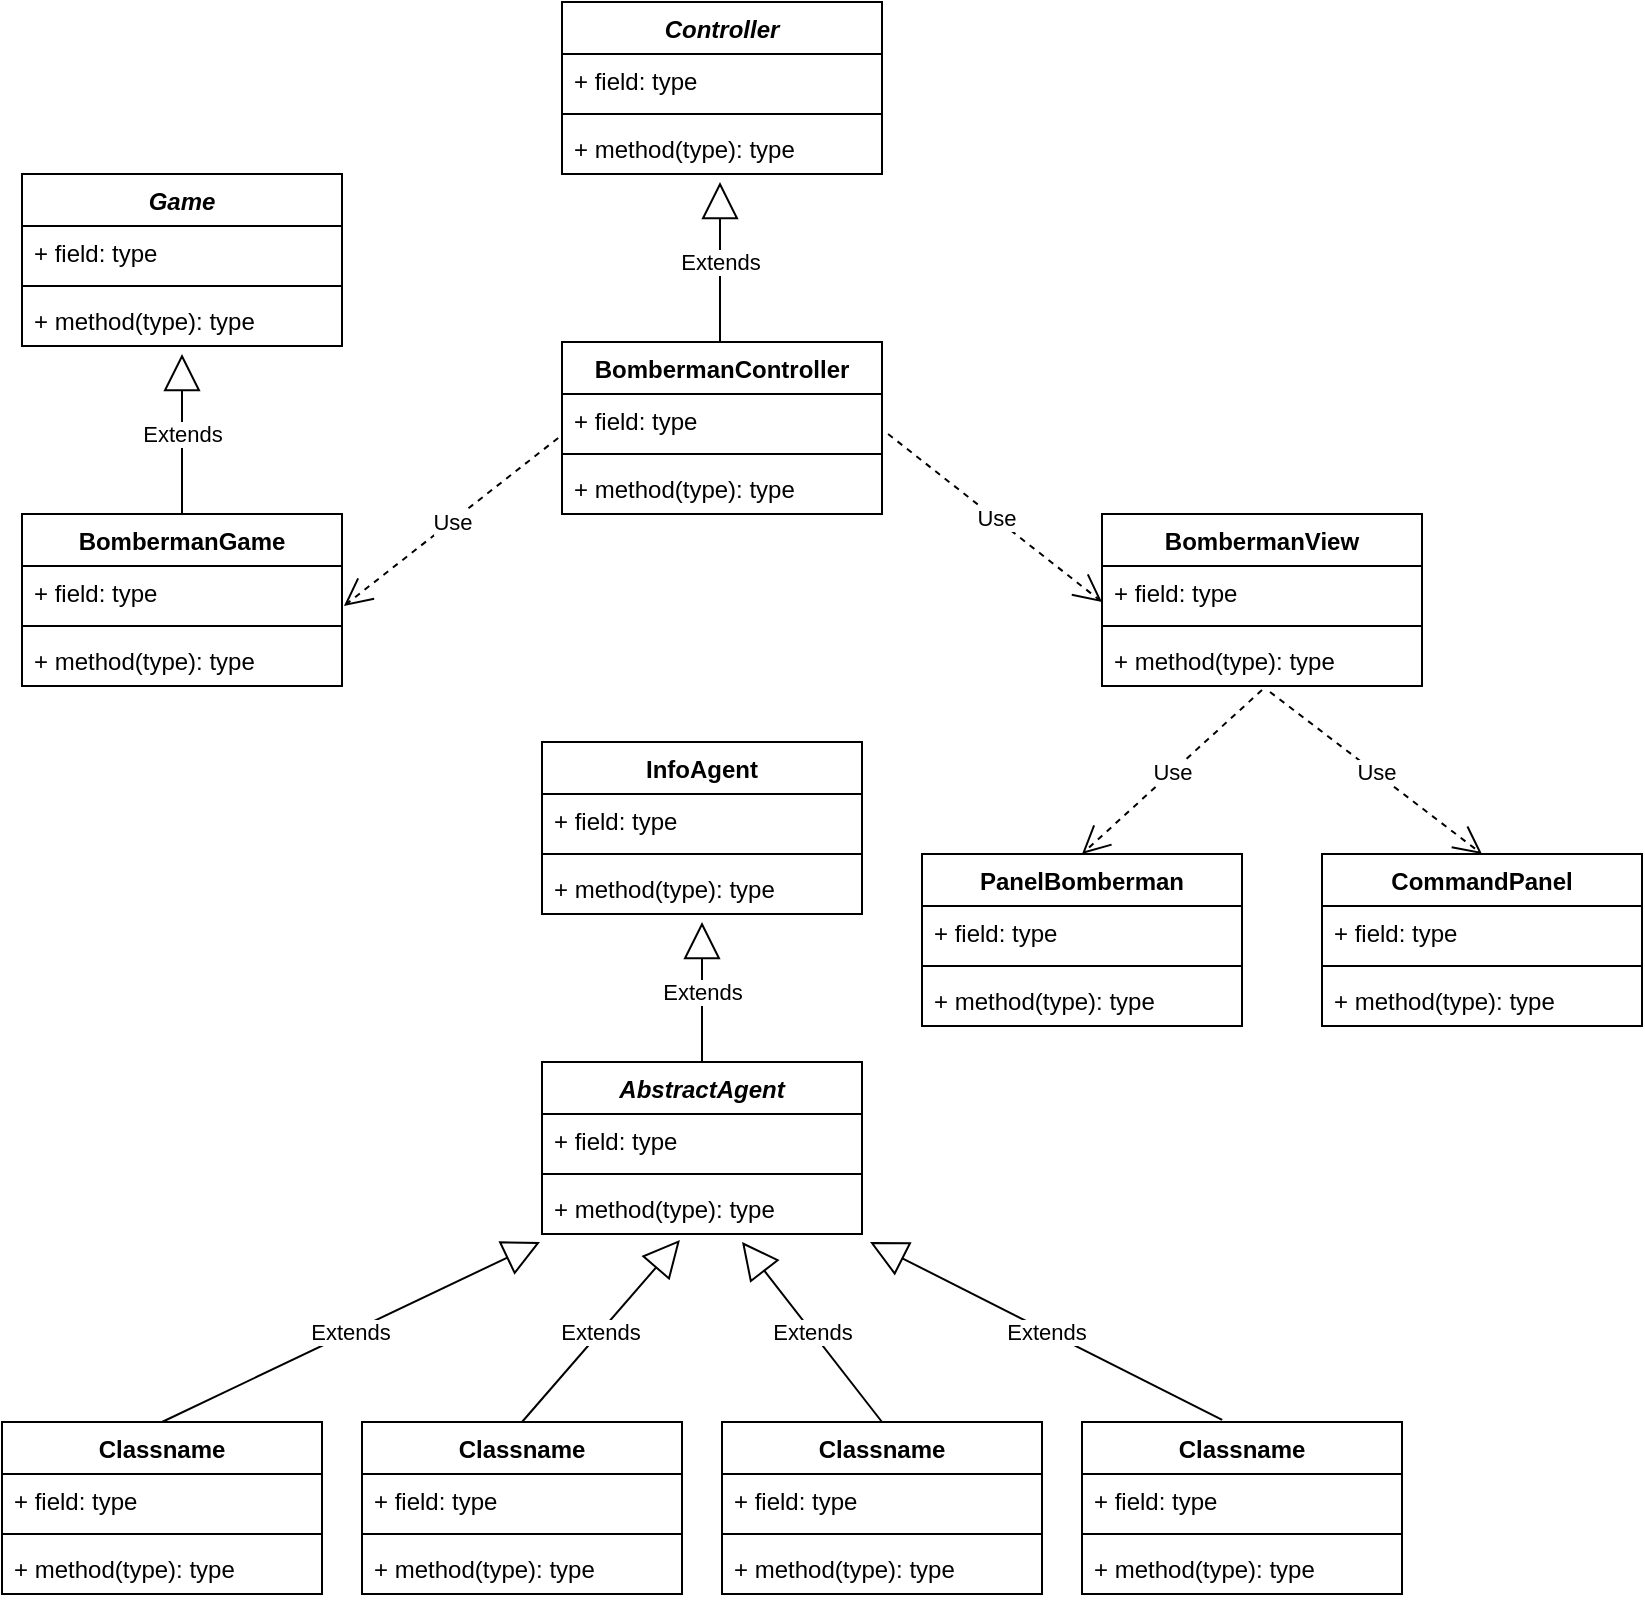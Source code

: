 <mxfile version="12.3.3" type="github" pages="1"><diagram name="Page-1" id="c4acf3e9-155e-7222-9cf6-157b1a14988f"><mxGraphModel dx="1568" dy="917" grid="1" gridSize="10" guides="1" tooltips="1" connect="1" arrows="1" fold="1" page="1" pageScale="1" pageWidth="850" pageHeight="1100" background="#ffffff" math="0" shadow="0"><root><mxCell id="0"/><mxCell id="1" parent="0"/><mxCell id="olElqUPnL_aV7rSpQFlY-1" value="Game" style="swimlane;fontStyle=3;align=center;verticalAlign=top;childLayout=stackLayout;horizontal=1;startSize=26;horizontalStack=0;resizeParent=1;resizeParentMax=0;resizeLast=0;collapsible=1;marginBottom=0;" vertex="1" parent="1"><mxGeometry x="20" y="106" width="160" height="86" as="geometry"/></mxCell><mxCell id="olElqUPnL_aV7rSpQFlY-2" value="+ field: type" style="text;strokeColor=none;fillColor=none;align=left;verticalAlign=top;spacingLeft=4;spacingRight=4;overflow=hidden;rotatable=0;points=[[0,0.5],[1,0.5]];portConstraint=eastwest;" vertex="1" parent="olElqUPnL_aV7rSpQFlY-1"><mxGeometry y="26" width="160" height="26" as="geometry"/></mxCell><mxCell id="olElqUPnL_aV7rSpQFlY-3" value="" style="line;strokeWidth=1;fillColor=none;align=left;verticalAlign=middle;spacingTop=-1;spacingLeft=3;spacingRight=3;rotatable=0;labelPosition=right;points=[];portConstraint=eastwest;" vertex="1" parent="olElqUPnL_aV7rSpQFlY-1"><mxGeometry y="52" width="160" height="8" as="geometry"/></mxCell><mxCell id="olElqUPnL_aV7rSpQFlY-4" value="+ method(type): type" style="text;strokeColor=none;fillColor=none;align=left;verticalAlign=top;spacingLeft=4;spacingRight=4;overflow=hidden;rotatable=0;points=[[0,0.5],[1,0.5]];portConstraint=eastwest;" vertex="1" parent="olElqUPnL_aV7rSpQFlY-1"><mxGeometry y="60" width="160" height="26" as="geometry"/></mxCell><mxCell id="olElqUPnL_aV7rSpQFlY-5" value="Controller" style="swimlane;fontStyle=3;align=center;verticalAlign=top;childLayout=stackLayout;horizontal=1;startSize=26;horizontalStack=0;resizeParent=1;resizeParentMax=0;resizeLast=0;collapsible=1;marginBottom=0;" vertex="1" parent="1"><mxGeometry x="290" y="20" width="160" height="86" as="geometry"/></mxCell><mxCell id="olElqUPnL_aV7rSpQFlY-6" value="+ field: type" style="text;strokeColor=none;fillColor=none;align=left;verticalAlign=top;spacingLeft=4;spacingRight=4;overflow=hidden;rotatable=0;points=[[0,0.5],[1,0.5]];portConstraint=eastwest;" vertex="1" parent="olElqUPnL_aV7rSpQFlY-5"><mxGeometry y="26" width="160" height="26" as="geometry"/></mxCell><mxCell id="olElqUPnL_aV7rSpQFlY-7" value="" style="line;strokeWidth=1;fillColor=none;align=left;verticalAlign=middle;spacingTop=-1;spacingLeft=3;spacingRight=3;rotatable=0;labelPosition=right;points=[];portConstraint=eastwest;" vertex="1" parent="olElqUPnL_aV7rSpQFlY-5"><mxGeometry y="52" width="160" height="8" as="geometry"/></mxCell><mxCell id="olElqUPnL_aV7rSpQFlY-8" value="+ method(type): type" style="text;strokeColor=none;fillColor=none;align=left;verticalAlign=top;spacingLeft=4;spacingRight=4;overflow=hidden;rotatable=0;points=[[0,0.5],[1,0.5]];portConstraint=eastwest;" vertex="1" parent="olElqUPnL_aV7rSpQFlY-5"><mxGeometry y="60" width="160" height="26" as="geometry"/></mxCell><mxCell id="olElqUPnL_aV7rSpQFlY-9" value="BombermanGame" style="swimlane;fontStyle=1;align=center;verticalAlign=top;childLayout=stackLayout;horizontal=1;startSize=26;horizontalStack=0;resizeParent=1;resizeParentMax=0;resizeLast=0;collapsible=1;marginBottom=0;" vertex="1" parent="1"><mxGeometry x="20" y="276" width="160" height="86" as="geometry"/></mxCell><mxCell id="olElqUPnL_aV7rSpQFlY-10" value="+ field: type" style="text;strokeColor=none;fillColor=none;align=left;verticalAlign=top;spacingLeft=4;spacingRight=4;overflow=hidden;rotatable=0;points=[[0,0.5],[1,0.5]];portConstraint=eastwest;" vertex="1" parent="olElqUPnL_aV7rSpQFlY-9"><mxGeometry y="26" width="160" height="26" as="geometry"/></mxCell><mxCell id="olElqUPnL_aV7rSpQFlY-11" value="" style="line;strokeWidth=1;fillColor=none;align=left;verticalAlign=middle;spacingTop=-1;spacingLeft=3;spacingRight=3;rotatable=0;labelPosition=right;points=[];portConstraint=eastwest;" vertex="1" parent="olElqUPnL_aV7rSpQFlY-9"><mxGeometry y="52" width="160" height="8" as="geometry"/></mxCell><mxCell id="olElqUPnL_aV7rSpQFlY-12" value="+ method(type): type" style="text;strokeColor=none;fillColor=none;align=left;verticalAlign=top;spacingLeft=4;spacingRight=4;overflow=hidden;rotatable=0;points=[[0,0.5],[1,0.5]];portConstraint=eastwest;" vertex="1" parent="olElqUPnL_aV7rSpQFlY-9"><mxGeometry y="60" width="160" height="26" as="geometry"/></mxCell><mxCell id="olElqUPnL_aV7rSpQFlY-19" value="Extends" style="endArrow=block;endSize=16;endFill=0;html=1;exitX=0.5;exitY=0;exitDx=0;exitDy=0;" edge="1" parent="1" source="olElqUPnL_aV7rSpQFlY-9"><mxGeometry width="160" relative="1" as="geometry"><mxPoint x="20" y="233.5" as="sourcePoint"/><mxPoint x="100" y="196" as="targetPoint"/></mxGeometry></mxCell><mxCell id="olElqUPnL_aV7rSpQFlY-24" value="BombermanController" style="swimlane;fontStyle=1;align=center;verticalAlign=top;childLayout=stackLayout;horizontal=1;startSize=26;horizontalStack=0;resizeParent=1;resizeParentMax=0;resizeLast=0;collapsible=1;marginBottom=0;" vertex="1" parent="1"><mxGeometry x="290" y="190" width="160" height="86" as="geometry"/></mxCell><mxCell id="olElqUPnL_aV7rSpQFlY-25" value="+ field: type" style="text;strokeColor=none;fillColor=none;align=left;verticalAlign=top;spacingLeft=4;spacingRight=4;overflow=hidden;rotatable=0;points=[[0,0.5],[1,0.5]];portConstraint=eastwest;" vertex="1" parent="olElqUPnL_aV7rSpQFlY-24"><mxGeometry y="26" width="160" height="26" as="geometry"/></mxCell><mxCell id="olElqUPnL_aV7rSpQFlY-26" value="" style="line;strokeWidth=1;fillColor=none;align=left;verticalAlign=middle;spacingTop=-1;spacingLeft=3;spacingRight=3;rotatable=0;labelPosition=right;points=[];portConstraint=eastwest;" vertex="1" parent="olElqUPnL_aV7rSpQFlY-24"><mxGeometry y="52" width="160" height="8" as="geometry"/></mxCell><mxCell id="olElqUPnL_aV7rSpQFlY-27" value="+ method(type): type" style="text;strokeColor=none;fillColor=none;align=left;verticalAlign=top;spacingLeft=4;spacingRight=4;overflow=hidden;rotatable=0;points=[[0,0.5],[1,0.5]];portConstraint=eastwest;" vertex="1" parent="olElqUPnL_aV7rSpQFlY-24"><mxGeometry y="60" width="160" height="26" as="geometry"/></mxCell><mxCell id="olElqUPnL_aV7rSpQFlY-28" value="Extends" style="endArrow=block;endSize=16;endFill=0;html=1;exitX=0.5;exitY=0;exitDx=0;exitDy=0;entryX=0.5;entryY=1.154;entryDx=0;entryDy=0;entryPerimeter=0;" edge="1" parent="1"><mxGeometry width="160" relative="1" as="geometry"><mxPoint x="369" y="190" as="sourcePoint"/><mxPoint x="369" y="110.004" as="targetPoint"/></mxGeometry></mxCell><mxCell id="olElqUPnL_aV7rSpQFlY-34" value="AbstractAgent" style="swimlane;fontStyle=3;align=center;verticalAlign=top;childLayout=stackLayout;horizontal=1;startSize=26;horizontalStack=0;resizeParent=1;resizeParentMax=0;resizeLast=0;collapsible=1;marginBottom=0;" vertex="1" parent="1"><mxGeometry x="280" y="550" width="160" height="86" as="geometry"/></mxCell><mxCell id="olElqUPnL_aV7rSpQFlY-35" value="+ field: type" style="text;strokeColor=none;fillColor=none;align=left;verticalAlign=top;spacingLeft=4;spacingRight=4;overflow=hidden;rotatable=0;points=[[0,0.5],[1,0.5]];portConstraint=eastwest;" vertex="1" parent="olElqUPnL_aV7rSpQFlY-34"><mxGeometry y="26" width="160" height="26" as="geometry"/></mxCell><mxCell id="olElqUPnL_aV7rSpQFlY-36" value="" style="line;strokeWidth=1;fillColor=none;align=left;verticalAlign=middle;spacingTop=-1;spacingLeft=3;spacingRight=3;rotatable=0;labelPosition=right;points=[];portConstraint=eastwest;" vertex="1" parent="olElqUPnL_aV7rSpQFlY-34"><mxGeometry y="52" width="160" height="8" as="geometry"/></mxCell><mxCell id="olElqUPnL_aV7rSpQFlY-37" value="+ method(type): type" style="text;strokeColor=none;fillColor=none;align=left;verticalAlign=top;spacingLeft=4;spacingRight=4;overflow=hidden;rotatable=0;points=[[0,0.5],[1,0.5]];portConstraint=eastwest;" vertex="1" parent="olElqUPnL_aV7rSpQFlY-34"><mxGeometry y="60" width="160" height="26" as="geometry"/></mxCell><mxCell id="olElqUPnL_aV7rSpQFlY-38" value="Classname" style="swimlane;fontStyle=1;align=center;verticalAlign=top;childLayout=stackLayout;horizontal=1;startSize=26;horizontalStack=0;resizeParent=1;resizeParentMax=0;resizeLast=0;collapsible=1;marginBottom=0;" vertex="1" parent="1"><mxGeometry x="370" y="730" width="160" height="86" as="geometry"/></mxCell><mxCell id="olElqUPnL_aV7rSpQFlY-39" value="+ field: type" style="text;strokeColor=none;fillColor=none;align=left;verticalAlign=top;spacingLeft=4;spacingRight=4;overflow=hidden;rotatable=0;points=[[0,0.5],[1,0.5]];portConstraint=eastwest;" vertex="1" parent="olElqUPnL_aV7rSpQFlY-38"><mxGeometry y="26" width="160" height="26" as="geometry"/></mxCell><mxCell id="olElqUPnL_aV7rSpQFlY-40" value="" style="line;strokeWidth=1;fillColor=none;align=left;verticalAlign=middle;spacingTop=-1;spacingLeft=3;spacingRight=3;rotatable=0;labelPosition=right;points=[];portConstraint=eastwest;" vertex="1" parent="olElqUPnL_aV7rSpQFlY-38"><mxGeometry y="52" width="160" height="8" as="geometry"/></mxCell><mxCell id="olElqUPnL_aV7rSpQFlY-41" value="+ method(type): type" style="text;strokeColor=none;fillColor=none;align=left;verticalAlign=top;spacingLeft=4;spacingRight=4;overflow=hidden;rotatable=0;points=[[0,0.5],[1,0.5]];portConstraint=eastwest;" vertex="1" parent="olElqUPnL_aV7rSpQFlY-38"><mxGeometry y="60" width="160" height="26" as="geometry"/></mxCell><mxCell id="olElqUPnL_aV7rSpQFlY-42" value="Classname" style="swimlane;fontStyle=1;align=center;verticalAlign=top;childLayout=stackLayout;horizontal=1;startSize=26;horizontalStack=0;resizeParent=1;resizeParentMax=0;resizeLast=0;collapsible=1;marginBottom=0;" vertex="1" parent="1"><mxGeometry x="550" y="730" width="160" height="86" as="geometry"/></mxCell><mxCell id="olElqUPnL_aV7rSpQFlY-43" value="+ field: type" style="text;strokeColor=none;fillColor=none;align=left;verticalAlign=top;spacingLeft=4;spacingRight=4;overflow=hidden;rotatable=0;points=[[0,0.5],[1,0.5]];portConstraint=eastwest;" vertex="1" parent="olElqUPnL_aV7rSpQFlY-42"><mxGeometry y="26" width="160" height="26" as="geometry"/></mxCell><mxCell id="olElqUPnL_aV7rSpQFlY-44" value="" style="line;strokeWidth=1;fillColor=none;align=left;verticalAlign=middle;spacingTop=-1;spacingLeft=3;spacingRight=3;rotatable=0;labelPosition=right;points=[];portConstraint=eastwest;" vertex="1" parent="olElqUPnL_aV7rSpQFlY-42"><mxGeometry y="52" width="160" height="8" as="geometry"/></mxCell><mxCell id="olElqUPnL_aV7rSpQFlY-45" value="+ method(type): type" style="text;strokeColor=none;fillColor=none;align=left;verticalAlign=top;spacingLeft=4;spacingRight=4;overflow=hidden;rotatable=0;points=[[0,0.5],[1,0.5]];portConstraint=eastwest;" vertex="1" parent="olElqUPnL_aV7rSpQFlY-42"><mxGeometry y="60" width="160" height="26" as="geometry"/></mxCell><mxCell id="olElqUPnL_aV7rSpQFlY-46" value="Classname" style="swimlane;fontStyle=1;align=center;verticalAlign=top;childLayout=stackLayout;horizontal=1;startSize=26;horizontalStack=0;resizeParent=1;resizeParentMax=0;resizeLast=0;collapsible=1;marginBottom=0;" vertex="1" parent="1"><mxGeometry x="190" y="730" width="160" height="86" as="geometry"/></mxCell><mxCell id="olElqUPnL_aV7rSpQFlY-47" value="+ field: type" style="text;strokeColor=none;fillColor=none;align=left;verticalAlign=top;spacingLeft=4;spacingRight=4;overflow=hidden;rotatable=0;points=[[0,0.5],[1,0.5]];portConstraint=eastwest;" vertex="1" parent="olElqUPnL_aV7rSpQFlY-46"><mxGeometry y="26" width="160" height="26" as="geometry"/></mxCell><mxCell id="olElqUPnL_aV7rSpQFlY-48" value="" style="line;strokeWidth=1;fillColor=none;align=left;verticalAlign=middle;spacingTop=-1;spacingLeft=3;spacingRight=3;rotatable=0;labelPosition=right;points=[];portConstraint=eastwest;" vertex="1" parent="olElqUPnL_aV7rSpQFlY-46"><mxGeometry y="52" width="160" height="8" as="geometry"/></mxCell><mxCell id="olElqUPnL_aV7rSpQFlY-49" value="+ method(type): type" style="text;strokeColor=none;fillColor=none;align=left;verticalAlign=top;spacingLeft=4;spacingRight=4;overflow=hidden;rotatable=0;points=[[0,0.5],[1,0.5]];portConstraint=eastwest;" vertex="1" parent="olElqUPnL_aV7rSpQFlY-46"><mxGeometry y="60" width="160" height="26" as="geometry"/></mxCell><mxCell id="olElqUPnL_aV7rSpQFlY-50" value="Classname" style="swimlane;fontStyle=1;align=center;verticalAlign=top;childLayout=stackLayout;horizontal=1;startSize=26;horizontalStack=0;resizeParent=1;resizeParentMax=0;resizeLast=0;collapsible=1;marginBottom=0;" vertex="1" parent="1"><mxGeometry x="10" y="730" width="160" height="86" as="geometry"/></mxCell><mxCell id="olElqUPnL_aV7rSpQFlY-51" value="+ field: type" style="text;strokeColor=none;fillColor=none;align=left;verticalAlign=top;spacingLeft=4;spacingRight=4;overflow=hidden;rotatable=0;points=[[0,0.5],[1,0.5]];portConstraint=eastwest;" vertex="1" parent="olElqUPnL_aV7rSpQFlY-50"><mxGeometry y="26" width="160" height="26" as="geometry"/></mxCell><mxCell id="olElqUPnL_aV7rSpQFlY-52" value="" style="line;strokeWidth=1;fillColor=none;align=left;verticalAlign=middle;spacingTop=-1;spacingLeft=3;spacingRight=3;rotatable=0;labelPosition=right;points=[];portConstraint=eastwest;" vertex="1" parent="olElqUPnL_aV7rSpQFlY-50"><mxGeometry y="52" width="160" height="8" as="geometry"/></mxCell><mxCell id="olElqUPnL_aV7rSpQFlY-53" value="+ method(type): type" style="text;strokeColor=none;fillColor=none;align=left;verticalAlign=top;spacingLeft=4;spacingRight=4;overflow=hidden;rotatable=0;points=[[0,0.5],[1,0.5]];portConstraint=eastwest;" vertex="1" parent="olElqUPnL_aV7rSpQFlY-50"><mxGeometry y="60" width="160" height="26" as="geometry"/></mxCell><mxCell id="olElqUPnL_aV7rSpQFlY-58" value="Extends" style="endArrow=block;endSize=16;endFill=0;html=1;exitX=0.5;exitY=0;exitDx=0;exitDy=0;entryX=-0.006;entryY=1.154;entryDx=0;entryDy=0;entryPerimeter=0;" edge="1" parent="1" source="olElqUPnL_aV7rSpQFlY-50" target="olElqUPnL_aV7rSpQFlY-37"><mxGeometry width="160" relative="1" as="geometry"><mxPoint x="80" y="670" as="sourcePoint"/><mxPoint x="240" y="670" as="targetPoint"/></mxGeometry></mxCell><mxCell id="olElqUPnL_aV7rSpQFlY-59" value="Extends" style="endArrow=block;endSize=16;endFill=0;html=1;exitX=0.5;exitY=0;exitDx=0;exitDy=0;entryX=0.431;entryY=1.115;entryDx=0;entryDy=0;entryPerimeter=0;" edge="1" parent="1" source="olElqUPnL_aV7rSpQFlY-46" target="olElqUPnL_aV7rSpQFlY-37"><mxGeometry width="160" relative="1" as="geometry"><mxPoint x="250" y="680" as="sourcePoint"/><mxPoint x="410" y="680" as="targetPoint"/></mxGeometry></mxCell><mxCell id="olElqUPnL_aV7rSpQFlY-60" value="Extends" style="endArrow=block;endSize=16;endFill=0;html=1;exitX=0.5;exitY=0;exitDx=0;exitDy=0;" edge="1" parent="1" source="olElqUPnL_aV7rSpQFlY-38"><mxGeometry width="160" relative="1" as="geometry"><mxPoint x="380" y="690" as="sourcePoint"/><mxPoint x="380" y="640" as="targetPoint"/></mxGeometry></mxCell><mxCell id="olElqUPnL_aV7rSpQFlY-61" value="Extends" style="endArrow=block;endSize=16;endFill=0;html=1;exitX=0.438;exitY=-0.012;exitDx=0;exitDy=0;exitPerimeter=0;entryX=1.025;entryY=1.154;entryDx=0;entryDy=0;entryPerimeter=0;" edge="1" parent="1" source="olElqUPnL_aV7rSpQFlY-42" target="olElqUPnL_aV7rSpQFlY-37"><mxGeometry width="160" relative="1" as="geometry"><mxPoint x="590" y="710" as="sourcePoint"/><mxPoint x="750" y="710" as="targetPoint"/></mxGeometry></mxCell><mxCell id="olElqUPnL_aV7rSpQFlY-66" value="BombermanView" style="swimlane;fontStyle=1;align=center;verticalAlign=top;childLayout=stackLayout;horizontal=1;startSize=26;horizontalStack=0;resizeParent=1;resizeParentMax=0;resizeLast=0;collapsible=1;marginBottom=0;" vertex="1" parent="1"><mxGeometry x="560" y="276" width="160" height="86" as="geometry"/></mxCell><mxCell id="olElqUPnL_aV7rSpQFlY-67" value="+ field: type" style="text;strokeColor=none;fillColor=none;align=left;verticalAlign=top;spacingLeft=4;spacingRight=4;overflow=hidden;rotatable=0;points=[[0,0.5],[1,0.5]];portConstraint=eastwest;" vertex="1" parent="olElqUPnL_aV7rSpQFlY-66"><mxGeometry y="26" width="160" height="26" as="geometry"/></mxCell><mxCell id="olElqUPnL_aV7rSpQFlY-68" value="" style="line;strokeWidth=1;fillColor=none;align=left;verticalAlign=middle;spacingTop=-1;spacingLeft=3;spacingRight=3;rotatable=0;labelPosition=right;points=[];portConstraint=eastwest;" vertex="1" parent="olElqUPnL_aV7rSpQFlY-66"><mxGeometry y="52" width="160" height="8" as="geometry"/></mxCell><mxCell id="olElqUPnL_aV7rSpQFlY-69" value="+ method(type): type" style="text;strokeColor=none;fillColor=none;align=left;verticalAlign=top;spacingLeft=4;spacingRight=4;overflow=hidden;rotatable=0;points=[[0,0.5],[1,0.5]];portConstraint=eastwest;" vertex="1" parent="olElqUPnL_aV7rSpQFlY-66"><mxGeometry y="60" width="160" height="26" as="geometry"/></mxCell><mxCell id="olElqUPnL_aV7rSpQFlY-71" value="PanelBomberman" style="swimlane;fontStyle=1;align=center;verticalAlign=top;childLayout=stackLayout;horizontal=1;startSize=26;horizontalStack=0;resizeParent=1;resizeParentMax=0;resizeLast=0;collapsible=1;marginBottom=0;" vertex="1" parent="1"><mxGeometry x="470" y="446" width="160" height="86" as="geometry"/></mxCell><mxCell id="olElqUPnL_aV7rSpQFlY-72" value="+ field: type" style="text;strokeColor=none;fillColor=none;align=left;verticalAlign=top;spacingLeft=4;spacingRight=4;overflow=hidden;rotatable=0;points=[[0,0.5],[1,0.5]];portConstraint=eastwest;" vertex="1" parent="olElqUPnL_aV7rSpQFlY-71"><mxGeometry y="26" width="160" height="26" as="geometry"/></mxCell><mxCell id="olElqUPnL_aV7rSpQFlY-73" value="" style="line;strokeWidth=1;fillColor=none;align=left;verticalAlign=middle;spacingTop=-1;spacingLeft=3;spacingRight=3;rotatable=0;labelPosition=right;points=[];portConstraint=eastwest;" vertex="1" parent="olElqUPnL_aV7rSpQFlY-71"><mxGeometry y="52" width="160" height="8" as="geometry"/></mxCell><mxCell id="olElqUPnL_aV7rSpQFlY-74" value="+ method(type): type" style="text;strokeColor=none;fillColor=none;align=left;verticalAlign=top;spacingLeft=4;spacingRight=4;overflow=hidden;rotatable=0;points=[[0,0.5],[1,0.5]];portConstraint=eastwest;" vertex="1" parent="olElqUPnL_aV7rSpQFlY-71"><mxGeometry y="60" width="160" height="26" as="geometry"/></mxCell><mxCell id="olElqUPnL_aV7rSpQFlY-75" value="CommandPanel" style="swimlane;fontStyle=1;align=center;verticalAlign=top;childLayout=stackLayout;horizontal=1;startSize=26;horizontalStack=0;resizeParent=1;resizeParentMax=0;resizeLast=0;collapsible=1;marginBottom=0;" vertex="1" parent="1"><mxGeometry x="670" y="446" width="160" height="86" as="geometry"/></mxCell><mxCell id="olElqUPnL_aV7rSpQFlY-76" value="+ field: type" style="text;strokeColor=none;fillColor=none;align=left;verticalAlign=top;spacingLeft=4;spacingRight=4;overflow=hidden;rotatable=0;points=[[0,0.5],[1,0.5]];portConstraint=eastwest;" vertex="1" parent="olElqUPnL_aV7rSpQFlY-75"><mxGeometry y="26" width="160" height="26" as="geometry"/></mxCell><mxCell id="olElqUPnL_aV7rSpQFlY-77" value="" style="line;strokeWidth=1;fillColor=none;align=left;verticalAlign=middle;spacingTop=-1;spacingLeft=3;spacingRight=3;rotatable=0;labelPosition=right;points=[];portConstraint=eastwest;" vertex="1" parent="olElqUPnL_aV7rSpQFlY-75"><mxGeometry y="52" width="160" height="8" as="geometry"/></mxCell><mxCell id="olElqUPnL_aV7rSpQFlY-78" value="+ method(type): type" style="text;strokeColor=none;fillColor=none;align=left;verticalAlign=top;spacingLeft=4;spacingRight=4;overflow=hidden;rotatable=0;points=[[0,0.5],[1,0.5]];portConstraint=eastwest;" vertex="1" parent="olElqUPnL_aV7rSpQFlY-75"><mxGeometry y="60" width="160" height="26" as="geometry"/></mxCell><mxCell id="olElqUPnL_aV7rSpQFlY-79" value="Use" style="endArrow=open;endSize=12;dashed=1;html=1;entryX=0.5;entryY=0;entryDx=0;entryDy=0;exitX=0.525;exitY=1.115;exitDx=0;exitDy=0;exitPerimeter=0;" edge="1" parent="1" source="olElqUPnL_aV7rSpQFlY-69" target="olElqUPnL_aV7rSpQFlY-75"><mxGeometry width="160" relative="1" as="geometry"><mxPoint x="620" y="403.5" as="sourcePoint"/><mxPoint x="780" y="403.5" as="targetPoint"/></mxGeometry></mxCell><mxCell id="olElqUPnL_aV7rSpQFlY-80" value="Use" style="endArrow=open;endSize=12;dashed=1;html=1;exitX=0.5;exitY=1.077;exitDx=0;exitDy=0;exitPerimeter=0;entryX=0.5;entryY=0;entryDx=0;entryDy=0;" edge="1" parent="1" source="olElqUPnL_aV7rSpQFlY-69" target="olElqUPnL_aV7rSpQFlY-71"><mxGeometry width="160" relative="1" as="geometry"><mxPoint x="540" y="406" as="sourcePoint"/><mxPoint x="700" y="406" as="targetPoint"/></mxGeometry></mxCell><mxCell id="olElqUPnL_aV7rSpQFlY-82" value="Use" style="endArrow=open;endSize=12;dashed=1;html=1;exitX=-0.012;exitY=0.846;exitDx=0;exitDy=0;exitPerimeter=0;entryX=1.006;entryY=0.769;entryDx=0;entryDy=0;entryPerimeter=0;" edge="1" parent="1" source="olElqUPnL_aV7rSpQFlY-25" target="olElqUPnL_aV7rSpQFlY-10"><mxGeometry width="160" relative="1" as="geometry"><mxPoint x="190" y="311" as="sourcePoint"/><mxPoint x="350" y="311" as="targetPoint"/></mxGeometry></mxCell><mxCell id="olElqUPnL_aV7rSpQFlY-83" value="Use" style="endArrow=open;endSize=12;dashed=1;html=1;exitX=1.019;exitY=0.769;exitDx=0;exitDy=0;exitPerimeter=0;" edge="1" parent="1" source="olElqUPnL_aV7rSpQFlY-25"><mxGeometry width="160" relative="1" as="geometry"><mxPoint x="450" y="240" as="sourcePoint"/><mxPoint x="560" y="320" as="targetPoint"/></mxGeometry></mxCell><mxCell id="olElqUPnL_aV7rSpQFlY-85" value="InfoAgent" style="swimlane;fontStyle=1;align=center;verticalAlign=top;childLayout=stackLayout;horizontal=1;startSize=26;horizontalStack=0;resizeParent=1;resizeParentMax=0;resizeLast=0;collapsible=1;marginBottom=0;" vertex="1" parent="1"><mxGeometry x="280" y="390" width="160" height="86" as="geometry"/></mxCell><mxCell id="olElqUPnL_aV7rSpQFlY-86" value="+ field: type" style="text;strokeColor=none;fillColor=none;align=left;verticalAlign=top;spacingLeft=4;spacingRight=4;overflow=hidden;rotatable=0;points=[[0,0.5],[1,0.5]];portConstraint=eastwest;" vertex="1" parent="olElqUPnL_aV7rSpQFlY-85"><mxGeometry y="26" width="160" height="26" as="geometry"/></mxCell><mxCell id="olElqUPnL_aV7rSpQFlY-87" value="" style="line;strokeWidth=1;fillColor=none;align=left;verticalAlign=middle;spacingTop=-1;spacingLeft=3;spacingRight=3;rotatable=0;labelPosition=right;points=[];portConstraint=eastwest;" vertex="1" parent="olElqUPnL_aV7rSpQFlY-85"><mxGeometry y="52" width="160" height="8" as="geometry"/></mxCell><mxCell id="olElqUPnL_aV7rSpQFlY-88" value="+ method(type): type" style="text;strokeColor=none;fillColor=none;align=left;verticalAlign=top;spacingLeft=4;spacingRight=4;overflow=hidden;rotatable=0;points=[[0,0.5],[1,0.5]];portConstraint=eastwest;" vertex="1" parent="olElqUPnL_aV7rSpQFlY-85"><mxGeometry y="60" width="160" height="26" as="geometry"/></mxCell><mxCell id="olElqUPnL_aV7rSpQFlY-89" value="Extends" style="endArrow=block;endSize=16;endFill=0;html=1;exitX=0.5;exitY=0;exitDx=0;exitDy=0;" edge="1" parent="1" source="olElqUPnL_aV7rSpQFlY-34"><mxGeometry width="160" relative="1" as="geometry"><mxPoint x="320" y="500" as="sourcePoint"/><mxPoint x="360" y="480" as="targetPoint"/></mxGeometry></mxCell></root></mxGraphModel></diagram></mxfile>